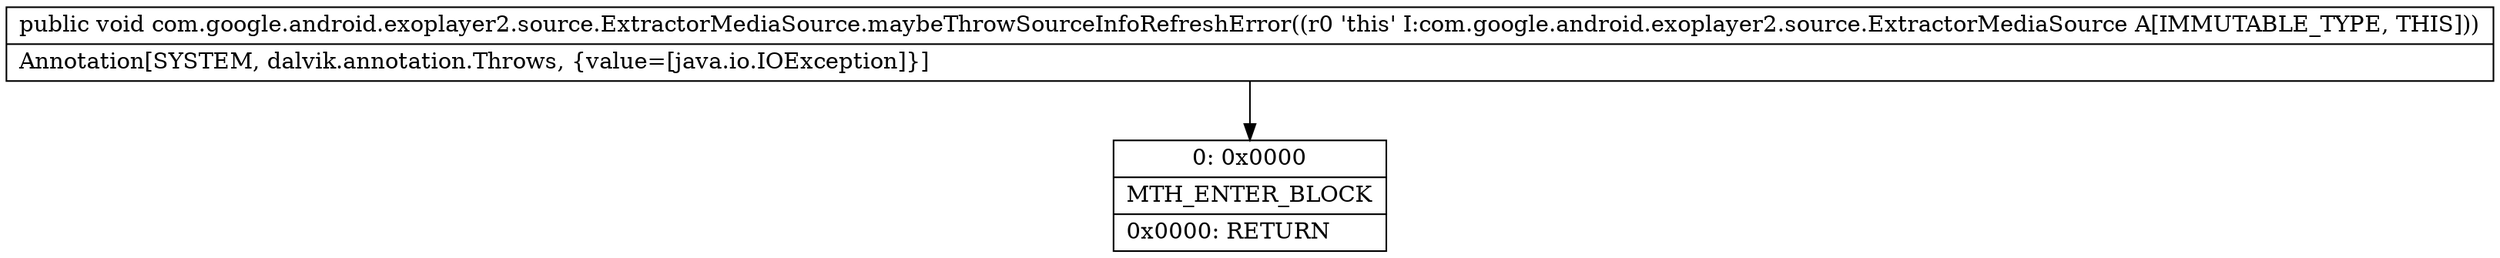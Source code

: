digraph "CFG forcom.google.android.exoplayer2.source.ExtractorMediaSource.maybeThrowSourceInfoRefreshError()V" {
Node_0 [shape=record,label="{0\:\ 0x0000|MTH_ENTER_BLOCK\l|0x0000: RETURN   \l}"];
MethodNode[shape=record,label="{public void com.google.android.exoplayer2.source.ExtractorMediaSource.maybeThrowSourceInfoRefreshError((r0 'this' I:com.google.android.exoplayer2.source.ExtractorMediaSource A[IMMUTABLE_TYPE, THIS]))  | Annotation[SYSTEM, dalvik.annotation.Throws, \{value=[java.io.IOException]\}]\l}"];
MethodNode -> Node_0;
}

